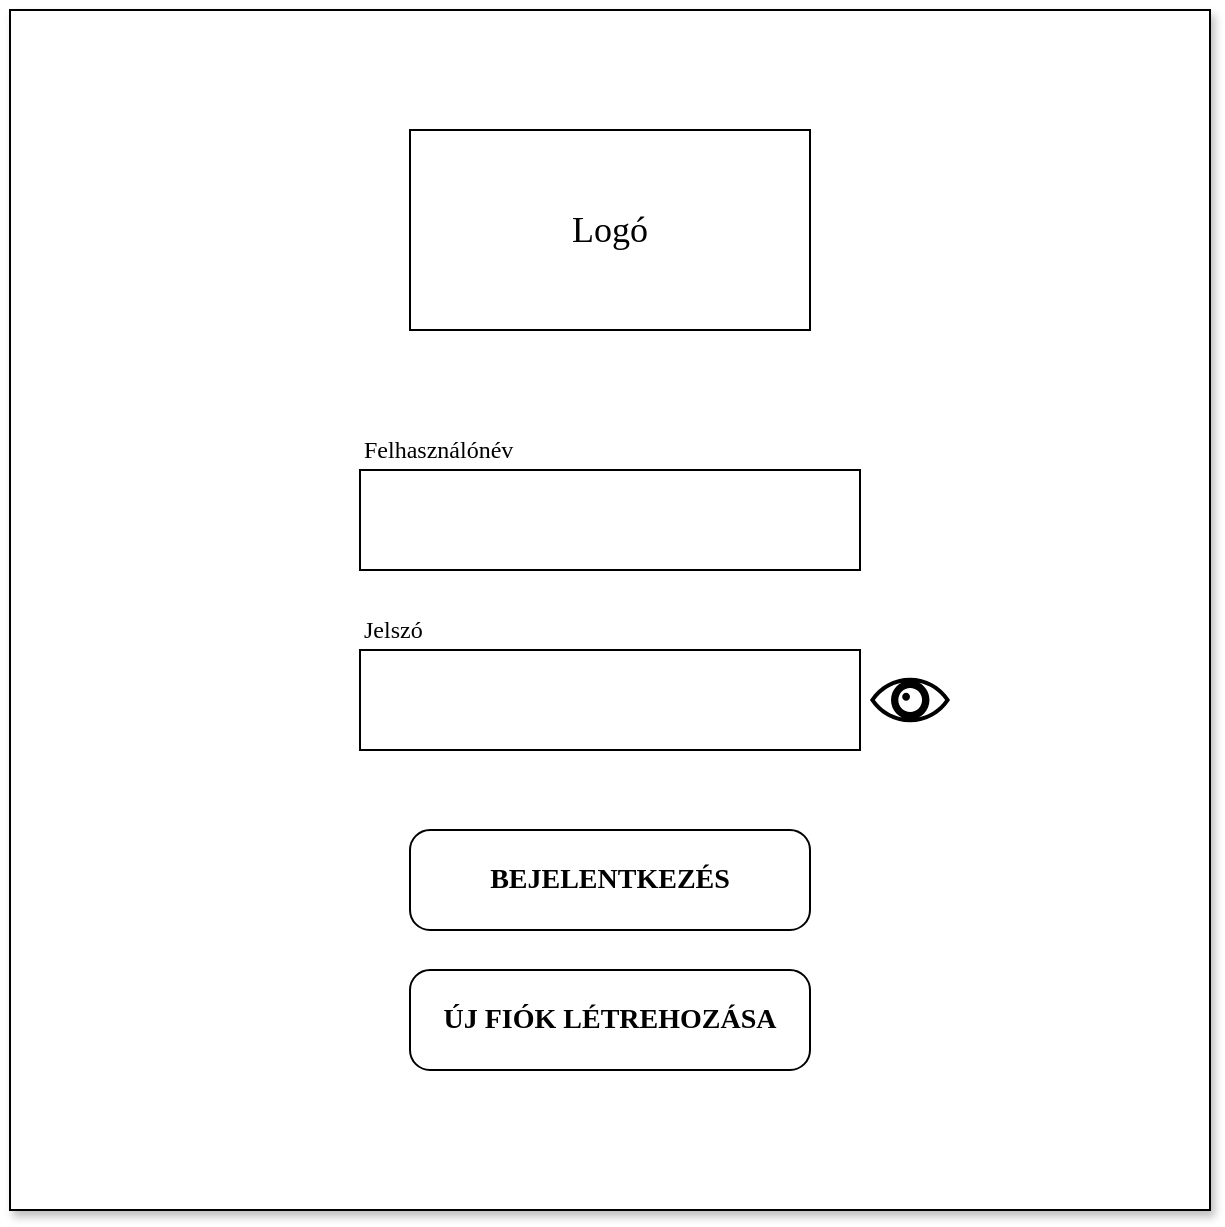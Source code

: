 <mxfile version="21.2.1" type="device">
  <diagram id="piDafpqhtRUU5qUU-vj8" name="Page-1">
    <mxGraphModel dx="1036" dy="623" grid="1" gridSize="10" guides="1" tooltips="1" connect="1" arrows="1" fold="1" page="1" pageScale="1" pageWidth="827" pageHeight="1169" background="none" math="0" shadow="0">
      <root>
        <mxCell id="0" />
        <mxCell id="1" parent="0" />
        <mxCell id="xAar8N62TWONarskroTS-1" value="" style="group" parent="1" vertex="1" connectable="0">
          <mxGeometry x="10" y="10" width="600" height="600" as="geometry" />
        </mxCell>
        <mxCell id="JClia46MZZyIFO26MaTg-1" value="" style="whiteSpace=wrap;html=1;aspect=fixed;shadow=1;" parent="xAar8N62TWONarskroTS-1" vertex="1">
          <mxGeometry width="600" height="600" as="geometry" />
        </mxCell>
        <mxCell id="JClia46MZZyIFO26MaTg-2" value="&lt;font style=&quot;font-size: 18px;&quot;&gt;Logó&lt;/font&gt;" style="whiteSpace=wrap;html=1;fontSize=18;fontFamily=Comic Sans MS;" parent="xAar8N62TWONarskroTS-1" vertex="1">
          <mxGeometry x="200" y="60" width="200" height="100" as="geometry" />
        </mxCell>
        <mxCell id="JClia46MZZyIFO26MaTg-3" value="" style="rounded=0;whiteSpace=wrap;html=1;fontFamily=Comic Sans MS;" parent="xAar8N62TWONarskroTS-1" vertex="1">
          <mxGeometry x="175" y="230" width="250" height="50" as="geometry" />
        </mxCell>
        <mxCell id="JClia46MZZyIFO26MaTg-4" value="Felhasználónév" style="text;html=1;strokeColor=none;fillColor=none;align=left;verticalAlign=middle;whiteSpace=wrap;rounded=0;fontFamily=Comic Sans MS;" parent="xAar8N62TWONarskroTS-1" vertex="1">
          <mxGeometry x="175" y="210" width="105" height="20" as="geometry" />
        </mxCell>
        <mxCell id="JClia46MZZyIFO26MaTg-5" value="Jelszó" style="text;html=1;strokeColor=none;fillColor=none;align=left;verticalAlign=middle;whiteSpace=wrap;rounded=0;fontFamily=Comic Sans MS;" parent="xAar8N62TWONarskroTS-1" vertex="1">
          <mxGeometry x="175" y="300" width="105" height="20" as="geometry" />
        </mxCell>
        <mxCell id="JClia46MZZyIFO26MaTg-6" value="" style="rounded=0;whiteSpace=wrap;html=1;fontFamily=Comic Sans MS;" parent="xAar8N62TWONarskroTS-1" vertex="1">
          <mxGeometry x="175" y="320" width="250" height="50" as="geometry" />
        </mxCell>
        <mxCell id="JClia46MZZyIFO26MaTg-9" value="" style="shape=mxgraph.signs.healthcare.eye;html=1;pointerEvents=1;fillColor=#000000;strokeColor=none;verticalLabelPosition=bottom;verticalAlign=top;align=center;aspect=fixed;strokeWidth=1;" parent="xAar8N62TWONarskroTS-1" vertex="1">
          <mxGeometry x="430" y="333.9" width="40" height="22.2" as="geometry" />
        </mxCell>
        <mxCell id="JClia46MZZyIFO26MaTg-10" value="BEJELENTKEZÉS" style="strokeWidth=1;shadow=0;dashed=0;align=center;html=1;shape=mxgraph.mockup.buttons.button;mainText=;buttonStyle=round;fontSize=14;fontStyle=1;fillColor=none;whiteSpace=wrap;fontFamily=Comic Sans MS;" parent="xAar8N62TWONarskroTS-1" vertex="1">
          <mxGeometry x="200" y="410" width="200" height="50" as="geometry" />
        </mxCell>
        <mxCell id="JClia46MZZyIFO26MaTg-11" value="ÚJ FIÓK LÉTREHOZÁSA" style="strokeWidth=1;shadow=0;dashed=0;align=center;html=1;shape=mxgraph.mockup.buttons.button;mainText=;buttonStyle=round;fontSize=14;fontStyle=1;fillColor=none;whiteSpace=wrap;fontFamily=Comic Sans MS;" parent="xAar8N62TWONarskroTS-1" vertex="1">
          <mxGeometry x="200" y="480" width="200" height="50" as="geometry" />
        </mxCell>
      </root>
    </mxGraphModel>
  </diagram>
</mxfile>

